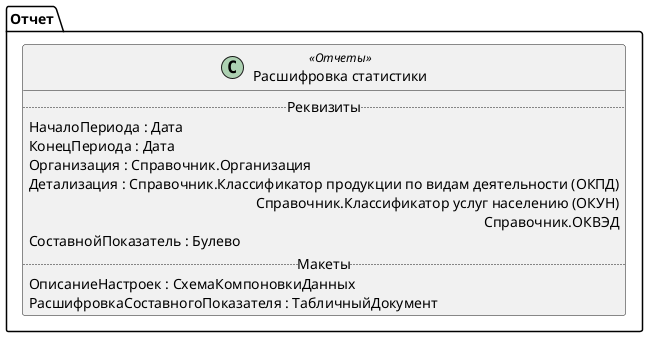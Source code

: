 ﻿@startuml РасшифровкаСтатистики
'!include templates.wsd
'..\include templates.wsd
class Отчет.РасшифровкаСтатистики as "Расшифровка статистики" <<Отчеты>>
{
..Реквизиты..
НачалоПериода : Дата
КонецПериода : Дата
Организация : Справочник.Организация
Детализация : Справочник.Классификатор продукции по видам деятельности (ОКПД)\rСправочник.Классификатор услуг населению (ОКУН)\rСправочник.ОКВЭД
СоставнойПоказатель : Булево
..Макеты..
ОписаниеНастроек : СхемаКомпоновкиДанных
РасшифровкаСоставногоПоказателя : ТабличныйДокумент
}
@enduml
